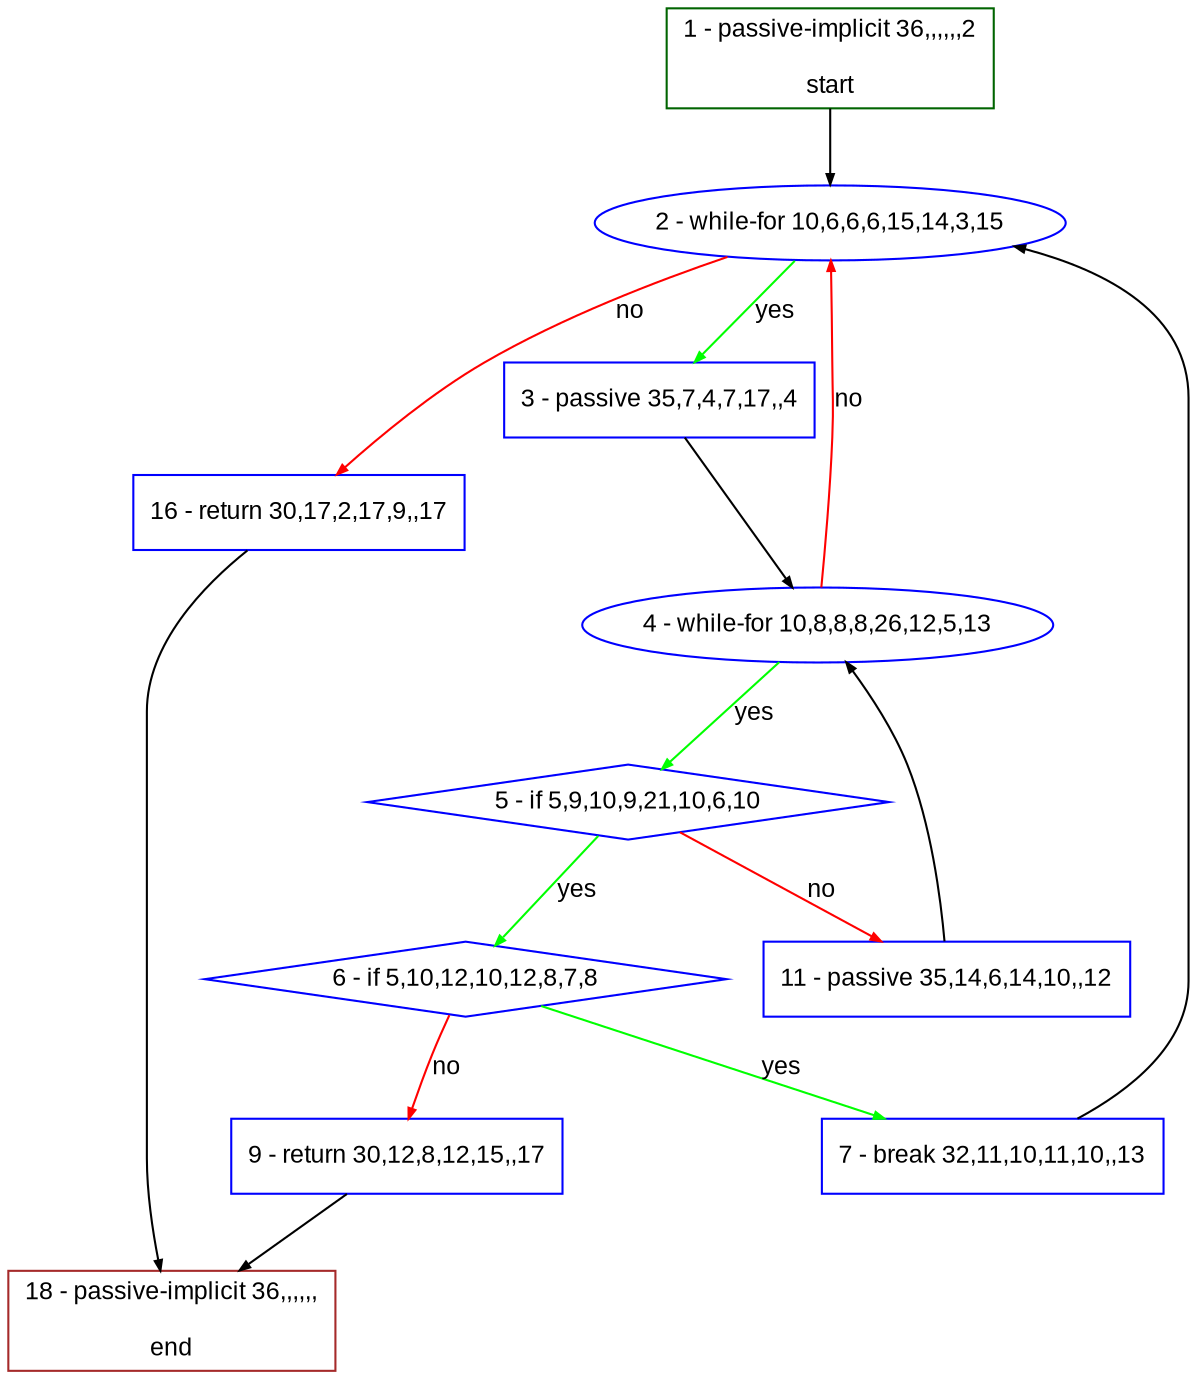 digraph "" {
  graph [bgcolor="white", fillcolor="#FFFFCC", pack="true", packmode="clust", fontname="Arial", label="", fontsize="12", compound="true", style="rounded,filled"];
  node [node_initialized="no", fillcolor="white", fontname="Arial", label="", color="grey", fontsize="12", fixedsize="false", compound="true", shape="rectangle", style="filled"];
  edge [arrowtail="none", lhead="", fontcolor="black", fontname="Arial", label="", color="black", fontsize="12", arrowhead="normal", arrowsize="0.5", compound="true", ltail="", dir="forward"];
  __N1 [fillcolor="#ffffff", label="2 - while-for 10,6,6,6,15,14,3,15", color="#0000ff", shape="oval", style="filled"];
  __N2 [fillcolor="#ffffff", label="1 - passive-implicit 36,,,,,,2\n\nstart", color="#006400", shape="box", style="filled"];
  __N3 [fillcolor="#ffffff", label="3 - passive 35,7,4,7,17,,4", color="#0000ff", shape="box", style="filled"];
  __N4 [fillcolor="#ffffff", label="16 - return 30,17,2,17,9,,17", color="#0000ff", shape="box", style="filled"];
  __N5 [fillcolor="#ffffff", label="4 - while-for 10,8,8,8,26,12,5,13", color="#0000ff", shape="oval", style="filled"];
  __N6 [fillcolor="#ffffff", label="5 - if 5,9,10,9,21,10,6,10", color="#0000ff", shape="diamond", style="filled"];
  __N7 [fillcolor="#ffffff", label="6 - if 5,10,12,10,12,8,7,8", color="#0000ff", shape="diamond", style="filled"];
  __N8 [fillcolor="#ffffff", label="11 - passive 35,14,6,14,10,,12", color="#0000ff", shape="box", style="filled"];
  __N9 [fillcolor="#ffffff", label="7 - break 32,11,10,11,10,,13", color="#0000ff", shape="box", style="filled"];
  __N10 [fillcolor="#ffffff", label="9 - return 30,12,8,12,15,,17", color="#0000ff", shape="box", style="filled"];
  __N11 [fillcolor="#ffffff", label="18 - passive-implicit 36,,,,,,\n\nend", color="#a52a2a", shape="box", style="filled"];
  __N2 -> __N1 [arrowtail="none", color="#000000", label="", arrowhead="normal", dir="forward"];
  __N1 -> __N3 [arrowtail="none", color="#00ff00", label="yes", arrowhead="normal", dir="forward"];
  __N1 -> __N4 [arrowtail="none", color="#ff0000", label="no", arrowhead="normal", dir="forward"];
  __N3 -> __N5 [arrowtail="none", color="#000000", label="", arrowhead="normal", dir="forward"];
  __N5 -> __N1 [arrowtail="none", color="#ff0000", label="no", arrowhead="normal", dir="forward"];
  __N5 -> __N6 [arrowtail="none", color="#00ff00", label="yes", arrowhead="normal", dir="forward"];
  __N6 -> __N7 [arrowtail="none", color="#00ff00", label="yes", arrowhead="normal", dir="forward"];
  __N6 -> __N8 [arrowtail="none", color="#ff0000", label="no", arrowhead="normal", dir="forward"];
  __N7 -> __N9 [arrowtail="none", color="#00ff00", label="yes", arrowhead="normal", dir="forward"];
  __N7 -> __N10 [arrowtail="none", color="#ff0000", label="no", arrowhead="normal", dir="forward"];
  __N9 -> __N1 [arrowtail="none", color="#000000", label="", arrowhead="normal", dir="forward"];
  __N10 -> __N11 [arrowtail="none", color="#000000", label="", arrowhead="normal", dir="forward"];
  __N8 -> __N5 [arrowtail="none", color="#000000", label="", arrowhead="normal", dir="forward"];
  __N4 -> __N11 [arrowtail="none", color="#000000", label="", arrowhead="normal", dir="forward"];
}
